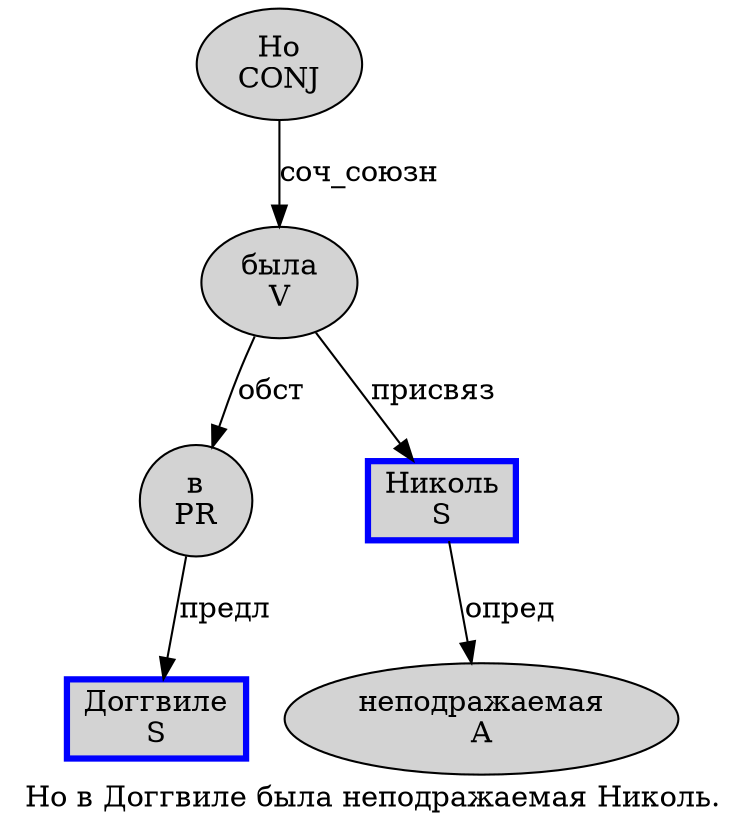 digraph SENTENCE_573 {
	graph [label="Но в Доггвиле была неподражаемая Николь."]
	node [style=filled]
		0 [label="Но
CONJ" color="" fillcolor=lightgray penwidth=1 shape=ellipse]
		1 [label="в
PR" color="" fillcolor=lightgray penwidth=1 shape=ellipse]
		2 [label="Доггвиле
S" color=blue fillcolor=lightgray penwidth=3 shape=box]
		3 [label="была
V" color="" fillcolor=lightgray penwidth=1 shape=ellipse]
		4 [label="неподражаемая
A" color="" fillcolor=lightgray penwidth=1 shape=ellipse]
		5 [label="Николь
S" color=blue fillcolor=lightgray penwidth=3 shape=box]
			1 -> 2 [label="предл"]
			5 -> 4 [label="опред"]
			0 -> 3 [label="соч_союзн"]
			3 -> 1 [label="обст"]
			3 -> 5 [label="присвяз"]
}